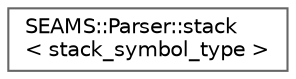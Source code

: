 digraph "Graphical Class Hierarchy"
{
 // LATEX_PDF_SIZE
  bgcolor="transparent";
  edge [fontname=Helvetica,fontsize=10,labelfontname=Helvetica,labelfontsize=10];
  node [fontname=Helvetica,fontsize=10,shape=box,height=0.2,width=0.4];
  rankdir="LR";
  Node0 [id="Node000000",label="SEAMS::Parser::stack\l\< stack_symbol_type \>",height=0.2,width=0.4,color="grey40", fillcolor="white", style="filled",URL="$classSEAMS_1_1Parser_1_1stack.html",tooltip=" "];
}
